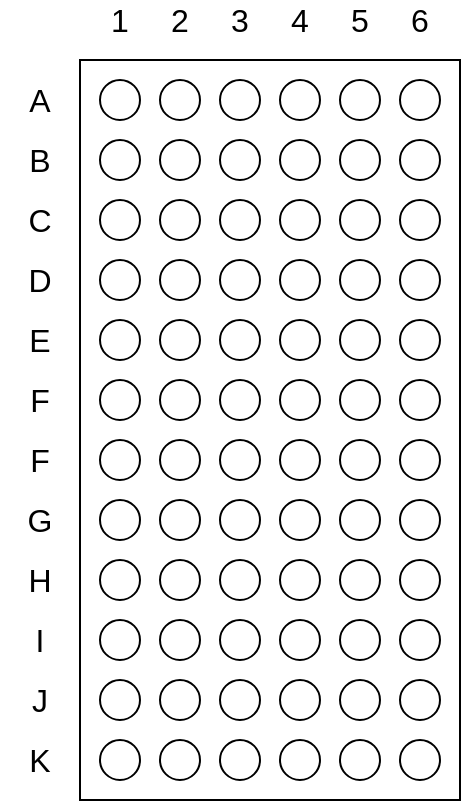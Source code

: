 <mxfile version="20.8.1" type="github">
  <diagram id="ldtcjOp9RZMOsnM4YgLH" name="Page-1">
    <mxGraphModel dx="292" dy="677" grid="1" gridSize="10" guides="1" tooltips="1" connect="1" arrows="1" fold="1" page="0" pageScale="1" pageWidth="827" pageHeight="1169" math="0" shadow="0">
      <root>
        <mxCell id="0" />
        <mxCell id="1" parent="0" />
        <mxCell id="qduU26eSiMNXoxl_xI9t-118" value="" style="group" vertex="1" connectable="0" parent="1">
          <mxGeometry x="170" y="410" width="170" height="110" as="geometry" />
        </mxCell>
        <mxCell id="qduU26eSiMNXoxl_xI9t-5" value="" style="ellipse;whiteSpace=wrap;html=1;fontSize=16;fillColor=none;" vertex="1" parent="qduU26eSiMNXoxl_xI9t-118">
          <mxGeometry width="20" height="20" as="geometry" />
        </mxCell>
        <mxCell id="qduU26eSiMNXoxl_xI9t-13" value="" style="ellipse;whiteSpace=wrap;html=1;fontSize=16;fillColor=none;" vertex="1" parent="qduU26eSiMNXoxl_xI9t-118">
          <mxGeometry x="30" width="20" height="20" as="geometry" />
        </mxCell>
        <mxCell id="qduU26eSiMNXoxl_xI9t-15" value="" style="ellipse;whiteSpace=wrap;html=1;fontSize=16;fillColor=none;" vertex="1" parent="qduU26eSiMNXoxl_xI9t-118">
          <mxGeometry x="60" width="20" height="20" as="geometry" />
        </mxCell>
        <mxCell id="qduU26eSiMNXoxl_xI9t-21" value="" style="ellipse;whiteSpace=wrap;html=1;fontSize=16;fillColor=none;" vertex="1" parent="qduU26eSiMNXoxl_xI9t-118">
          <mxGeometry x="90" width="20" height="20" as="geometry" />
        </mxCell>
        <mxCell id="qduU26eSiMNXoxl_xI9t-22" value="" style="ellipse;whiteSpace=wrap;html=1;fontSize=16;fillColor=none;" vertex="1" parent="qduU26eSiMNXoxl_xI9t-118">
          <mxGeometry x="120" width="20" height="20" as="geometry" />
        </mxCell>
        <mxCell id="qduU26eSiMNXoxl_xI9t-23" value="" style="ellipse;whiteSpace=wrap;html=1;fontSize=16;fillColor=none;" vertex="1" parent="qduU26eSiMNXoxl_xI9t-118">
          <mxGeometry x="150" width="20" height="20" as="geometry" />
        </mxCell>
        <mxCell id="qduU26eSiMNXoxl_xI9t-28" value="" style="ellipse;whiteSpace=wrap;html=1;fontSize=16;fillColor=none;" vertex="1" parent="qduU26eSiMNXoxl_xI9t-118">
          <mxGeometry y="30" width="20" height="20" as="geometry" />
        </mxCell>
        <mxCell id="qduU26eSiMNXoxl_xI9t-29" value="" style="ellipse;whiteSpace=wrap;html=1;fontSize=16;fillColor=none;" vertex="1" parent="qduU26eSiMNXoxl_xI9t-118">
          <mxGeometry x="30" y="30" width="20" height="20" as="geometry" />
        </mxCell>
        <mxCell id="qduU26eSiMNXoxl_xI9t-30" value="" style="ellipse;whiteSpace=wrap;html=1;fontSize=16;fillColor=none;direction=west;" vertex="1" parent="qduU26eSiMNXoxl_xI9t-118">
          <mxGeometry x="60" y="30" width="20" height="20" as="geometry" />
        </mxCell>
        <mxCell id="qduU26eSiMNXoxl_xI9t-31" value="" style="ellipse;whiteSpace=wrap;html=1;fontSize=16;fillColor=none;" vertex="1" parent="qduU26eSiMNXoxl_xI9t-118">
          <mxGeometry x="90" y="30" width="20" height="20" as="geometry" />
        </mxCell>
        <mxCell id="qduU26eSiMNXoxl_xI9t-32" value="" style="ellipse;whiteSpace=wrap;html=1;fontSize=16;fillColor=none;" vertex="1" parent="qduU26eSiMNXoxl_xI9t-118">
          <mxGeometry x="120" y="30" width="20" height="20" as="geometry" />
        </mxCell>
        <mxCell id="qduU26eSiMNXoxl_xI9t-37" value="" style="ellipse;whiteSpace=wrap;html=1;fontSize=16;fillColor=none;" vertex="1" parent="qduU26eSiMNXoxl_xI9t-118">
          <mxGeometry x="150" y="30" width="20" height="20" as="geometry" />
        </mxCell>
        <mxCell id="qduU26eSiMNXoxl_xI9t-51" value="" style="ellipse;whiteSpace=wrap;html=1;fontSize=16;fillColor=none;" vertex="1" parent="qduU26eSiMNXoxl_xI9t-118">
          <mxGeometry y="60" width="20" height="20" as="geometry" />
        </mxCell>
        <mxCell id="qduU26eSiMNXoxl_xI9t-52" value="" style="ellipse;whiteSpace=wrap;html=1;fontSize=16;fillColor=none;" vertex="1" parent="qduU26eSiMNXoxl_xI9t-118">
          <mxGeometry x="30" y="60" width="20" height="20" as="geometry" />
        </mxCell>
        <mxCell id="qduU26eSiMNXoxl_xI9t-53" value="" style="ellipse;whiteSpace=wrap;html=1;fontSize=16;fillColor=none;" vertex="1" parent="qduU26eSiMNXoxl_xI9t-118">
          <mxGeometry x="60" y="60" width="20" height="20" as="geometry" />
        </mxCell>
        <mxCell id="qduU26eSiMNXoxl_xI9t-54" value="" style="ellipse;whiteSpace=wrap;html=1;fontSize=16;fillColor=none;" vertex="1" parent="qduU26eSiMNXoxl_xI9t-118">
          <mxGeometry x="90" y="60" width="20" height="20" as="geometry" />
        </mxCell>
        <mxCell id="qduU26eSiMNXoxl_xI9t-55" value="" style="ellipse;whiteSpace=wrap;html=1;fontSize=16;fillColor=none;" vertex="1" parent="qduU26eSiMNXoxl_xI9t-118">
          <mxGeometry x="120" y="60" width="20" height="20" as="geometry" />
        </mxCell>
        <mxCell id="qduU26eSiMNXoxl_xI9t-56" value="" style="ellipse;whiteSpace=wrap;html=1;fontSize=16;fillColor=none;" vertex="1" parent="qduU26eSiMNXoxl_xI9t-118">
          <mxGeometry x="150" y="60" width="20" height="20" as="geometry" />
        </mxCell>
        <mxCell id="qduU26eSiMNXoxl_xI9t-57" value="" style="ellipse;whiteSpace=wrap;html=1;fontSize=16;fillColor=none;" vertex="1" parent="qduU26eSiMNXoxl_xI9t-118">
          <mxGeometry y="90" width="20" height="20" as="geometry" />
        </mxCell>
        <mxCell id="qduU26eSiMNXoxl_xI9t-58" value="" style="ellipse;whiteSpace=wrap;html=1;fontSize=16;fillColor=none;" vertex="1" parent="qduU26eSiMNXoxl_xI9t-118">
          <mxGeometry x="30" y="90" width="20" height="20" as="geometry" />
        </mxCell>
        <mxCell id="qduU26eSiMNXoxl_xI9t-59" value="" style="ellipse;whiteSpace=wrap;html=1;fontSize=16;fillColor=none;direction=west;" vertex="1" parent="qduU26eSiMNXoxl_xI9t-118">
          <mxGeometry x="60" y="90" width="20" height="20" as="geometry" />
        </mxCell>
        <mxCell id="qduU26eSiMNXoxl_xI9t-60" value="" style="ellipse;whiteSpace=wrap;html=1;fontSize=16;fillColor=none;" vertex="1" parent="qduU26eSiMNXoxl_xI9t-118">
          <mxGeometry x="90" y="90" width="20" height="20" as="geometry" />
        </mxCell>
        <mxCell id="qduU26eSiMNXoxl_xI9t-61" value="" style="ellipse;whiteSpace=wrap;html=1;fontSize=16;fillColor=none;" vertex="1" parent="qduU26eSiMNXoxl_xI9t-118">
          <mxGeometry x="120" y="90" width="20" height="20" as="geometry" />
        </mxCell>
        <mxCell id="qduU26eSiMNXoxl_xI9t-62" value="" style="ellipse;whiteSpace=wrap;html=1;fontSize=16;fillColor=none;" vertex="1" parent="qduU26eSiMNXoxl_xI9t-118">
          <mxGeometry x="150" y="90" width="20" height="20" as="geometry" />
        </mxCell>
        <mxCell id="qduU26eSiMNXoxl_xI9t-119" value="" style="group" vertex="1" connectable="0" parent="1">
          <mxGeometry x="170" y="530" width="170" height="110" as="geometry" />
        </mxCell>
        <mxCell id="qduU26eSiMNXoxl_xI9t-120" value="" style="ellipse;whiteSpace=wrap;html=1;fontSize=16;fillColor=none;" vertex="1" parent="qduU26eSiMNXoxl_xI9t-119">
          <mxGeometry width="20" height="20" as="geometry" />
        </mxCell>
        <mxCell id="qduU26eSiMNXoxl_xI9t-121" value="" style="ellipse;whiteSpace=wrap;html=1;fontSize=16;fillColor=none;" vertex="1" parent="qduU26eSiMNXoxl_xI9t-119">
          <mxGeometry x="30" width="20" height="20" as="geometry" />
        </mxCell>
        <mxCell id="qduU26eSiMNXoxl_xI9t-122" value="" style="ellipse;whiteSpace=wrap;html=1;fontSize=16;fillColor=none;" vertex="1" parent="qduU26eSiMNXoxl_xI9t-119">
          <mxGeometry x="60" width="20" height="20" as="geometry" />
        </mxCell>
        <mxCell id="qduU26eSiMNXoxl_xI9t-123" value="" style="ellipse;whiteSpace=wrap;html=1;fontSize=16;fillColor=none;" vertex="1" parent="qduU26eSiMNXoxl_xI9t-119">
          <mxGeometry x="90" width="20" height="20" as="geometry" />
        </mxCell>
        <mxCell id="qduU26eSiMNXoxl_xI9t-124" value="" style="ellipse;whiteSpace=wrap;html=1;fontSize=16;fillColor=none;" vertex="1" parent="qduU26eSiMNXoxl_xI9t-119">
          <mxGeometry x="120" width="20" height="20" as="geometry" />
        </mxCell>
        <mxCell id="qduU26eSiMNXoxl_xI9t-125" value="" style="ellipse;whiteSpace=wrap;html=1;fontSize=16;fillColor=none;" vertex="1" parent="qduU26eSiMNXoxl_xI9t-119">
          <mxGeometry x="150" width="20" height="20" as="geometry" />
        </mxCell>
        <mxCell id="qduU26eSiMNXoxl_xI9t-126" value="" style="ellipse;whiteSpace=wrap;html=1;fontSize=16;fillColor=none;" vertex="1" parent="qduU26eSiMNXoxl_xI9t-119">
          <mxGeometry y="30.0" width="20" height="20" as="geometry" />
        </mxCell>
        <mxCell id="qduU26eSiMNXoxl_xI9t-127" value="" style="ellipse;whiteSpace=wrap;html=1;fontSize=16;fillColor=none;" vertex="1" parent="qduU26eSiMNXoxl_xI9t-119">
          <mxGeometry x="30" y="30.0" width="20" height="20" as="geometry" />
        </mxCell>
        <mxCell id="qduU26eSiMNXoxl_xI9t-128" value="" style="ellipse;whiteSpace=wrap;html=1;fontSize=16;fillColor=none;direction=west;" vertex="1" parent="qduU26eSiMNXoxl_xI9t-119">
          <mxGeometry x="60" y="30.0" width="20" height="20" as="geometry" />
        </mxCell>
        <mxCell id="qduU26eSiMNXoxl_xI9t-129" value="" style="ellipse;whiteSpace=wrap;html=1;fontSize=16;fillColor=none;" vertex="1" parent="qduU26eSiMNXoxl_xI9t-119">
          <mxGeometry x="90" y="30.0" width="20" height="20" as="geometry" />
        </mxCell>
        <mxCell id="qduU26eSiMNXoxl_xI9t-130" value="" style="ellipse;whiteSpace=wrap;html=1;fontSize=16;fillColor=none;" vertex="1" parent="qduU26eSiMNXoxl_xI9t-119">
          <mxGeometry x="120" y="30.0" width="20" height="20" as="geometry" />
        </mxCell>
        <mxCell id="qduU26eSiMNXoxl_xI9t-131" value="" style="ellipse;whiteSpace=wrap;html=1;fontSize=16;fillColor=none;" vertex="1" parent="qduU26eSiMNXoxl_xI9t-119">
          <mxGeometry x="150" y="30.0" width="20" height="20" as="geometry" />
        </mxCell>
        <mxCell id="qduU26eSiMNXoxl_xI9t-132" value="" style="ellipse;whiteSpace=wrap;html=1;fontSize=16;fillColor=none;" vertex="1" parent="qduU26eSiMNXoxl_xI9t-119">
          <mxGeometry y="60.0" width="20" height="20" as="geometry" />
        </mxCell>
        <mxCell id="qduU26eSiMNXoxl_xI9t-133" value="" style="ellipse;whiteSpace=wrap;html=1;fontSize=16;fillColor=none;" vertex="1" parent="qduU26eSiMNXoxl_xI9t-119">
          <mxGeometry x="30" y="60.0" width="20" height="20" as="geometry" />
        </mxCell>
        <mxCell id="qduU26eSiMNXoxl_xI9t-134" value="" style="ellipse;whiteSpace=wrap;html=1;fontSize=16;fillColor=none;" vertex="1" parent="qduU26eSiMNXoxl_xI9t-119">
          <mxGeometry x="60" y="60.0" width="20" height="20" as="geometry" />
        </mxCell>
        <mxCell id="qduU26eSiMNXoxl_xI9t-135" value="" style="ellipse;whiteSpace=wrap;html=1;fontSize=16;fillColor=none;" vertex="1" parent="qduU26eSiMNXoxl_xI9t-119">
          <mxGeometry x="90" y="60.0" width="20" height="20" as="geometry" />
        </mxCell>
        <mxCell id="qduU26eSiMNXoxl_xI9t-136" value="" style="ellipse;whiteSpace=wrap;html=1;fontSize=16;fillColor=none;" vertex="1" parent="qduU26eSiMNXoxl_xI9t-119">
          <mxGeometry x="120" y="60.0" width="20" height="20" as="geometry" />
        </mxCell>
        <mxCell id="qduU26eSiMNXoxl_xI9t-137" value="" style="ellipse;whiteSpace=wrap;html=1;fontSize=16;fillColor=none;" vertex="1" parent="qduU26eSiMNXoxl_xI9t-119">
          <mxGeometry x="150" y="60.0" width="20" height="20" as="geometry" />
        </mxCell>
        <mxCell id="qduU26eSiMNXoxl_xI9t-138" value="" style="ellipse;whiteSpace=wrap;html=1;fontSize=16;fillColor=none;" vertex="1" parent="qduU26eSiMNXoxl_xI9t-119">
          <mxGeometry y="90" width="20" height="20" as="geometry" />
        </mxCell>
        <mxCell id="qduU26eSiMNXoxl_xI9t-139" value="" style="ellipse;whiteSpace=wrap;html=1;fontSize=16;fillColor=none;" vertex="1" parent="qduU26eSiMNXoxl_xI9t-119">
          <mxGeometry x="30" y="90" width="20" height="20" as="geometry" />
        </mxCell>
        <mxCell id="qduU26eSiMNXoxl_xI9t-140" value="" style="ellipse;whiteSpace=wrap;html=1;fontSize=16;fillColor=none;direction=west;" vertex="1" parent="qduU26eSiMNXoxl_xI9t-119">
          <mxGeometry x="60" y="90" width="20" height="20" as="geometry" />
        </mxCell>
        <mxCell id="qduU26eSiMNXoxl_xI9t-141" value="" style="ellipse;whiteSpace=wrap;html=1;fontSize=16;fillColor=none;" vertex="1" parent="qduU26eSiMNXoxl_xI9t-119">
          <mxGeometry x="90" y="90" width="20" height="20" as="geometry" />
        </mxCell>
        <mxCell id="qduU26eSiMNXoxl_xI9t-142" value="" style="ellipse;whiteSpace=wrap;html=1;fontSize=16;fillColor=none;" vertex="1" parent="qduU26eSiMNXoxl_xI9t-119">
          <mxGeometry x="120" y="90" width="20" height="20" as="geometry" />
        </mxCell>
        <mxCell id="qduU26eSiMNXoxl_xI9t-143" value="" style="ellipse;whiteSpace=wrap;html=1;fontSize=16;fillColor=none;" vertex="1" parent="qduU26eSiMNXoxl_xI9t-119">
          <mxGeometry x="150" y="90" width="20" height="20" as="geometry" />
        </mxCell>
        <mxCell id="qduU26eSiMNXoxl_xI9t-145" value="" style="group" vertex="1" connectable="0" parent="1">
          <mxGeometry x="170" y="650" width="170" height="110" as="geometry" />
        </mxCell>
        <mxCell id="qduU26eSiMNXoxl_xI9t-146" value="" style="ellipse;whiteSpace=wrap;html=1;fontSize=16;fillColor=none;" vertex="1" parent="qduU26eSiMNXoxl_xI9t-145">
          <mxGeometry width="20" height="20.0" as="geometry" />
        </mxCell>
        <mxCell id="qduU26eSiMNXoxl_xI9t-147" value="" style="ellipse;whiteSpace=wrap;html=1;fontSize=16;fillColor=none;" vertex="1" parent="qduU26eSiMNXoxl_xI9t-145">
          <mxGeometry x="30" width="20" height="20.0" as="geometry" />
        </mxCell>
        <mxCell id="qduU26eSiMNXoxl_xI9t-148" value="" style="ellipse;whiteSpace=wrap;html=1;fontSize=16;fillColor=none;" vertex="1" parent="qduU26eSiMNXoxl_xI9t-145">
          <mxGeometry x="60" width="20" height="20.0" as="geometry" />
        </mxCell>
        <mxCell id="qduU26eSiMNXoxl_xI9t-149" value="" style="ellipse;whiteSpace=wrap;html=1;fontSize=16;fillColor=none;" vertex="1" parent="qduU26eSiMNXoxl_xI9t-145">
          <mxGeometry x="90" width="20" height="20.0" as="geometry" />
        </mxCell>
        <mxCell id="qduU26eSiMNXoxl_xI9t-150" value="" style="ellipse;whiteSpace=wrap;html=1;fontSize=16;fillColor=none;" vertex="1" parent="qduU26eSiMNXoxl_xI9t-145">
          <mxGeometry x="120" width="20" height="20.0" as="geometry" />
        </mxCell>
        <mxCell id="qduU26eSiMNXoxl_xI9t-151" value="" style="ellipse;whiteSpace=wrap;html=1;fontSize=16;fillColor=none;" vertex="1" parent="qduU26eSiMNXoxl_xI9t-145">
          <mxGeometry x="150" width="20" height="20.0" as="geometry" />
        </mxCell>
        <mxCell id="qduU26eSiMNXoxl_xI9t-152" value="" style="ellipse;whiteSpace=wrap;html=1;fontSize=16;fillColor=none;" vertex="1" parent="qduU26eSiMNXoxl_xI9t-145">
          <mxGeometry y="30.0" width="20" height="20.0" as="geometry" />
        </mxCell>
        <mxCell id="qduU26eSiMNXoxl_xI9t-153" value="" style="ellipse;whiteSpace=wrap;html=1;fontSize=16;fillColor=none;" vertex="1" parent="qduU26eSiMNXoxl_xI9t-145">
          <mxGeometry x="30" y="30.0" width="20" height="20.0" as="geometry" />
        </mxCell>
        <mxCell id="qduU26eSiMNXoxl_xI9t-154" value="" style="ellipse;whiteSpace=wrap;html=1;fontSize=16;fillColor=none;direction=west;" vertex="1" parent="qduU26eSiMNXoxl_xI9t-145">
          <mxGeometry x="60" y="30.0" width="20" height="20.0" as="geometry" />
        </mxCell>
        <mxCell id="qduU26eSiMNXoxl_xI9t-155" value="" style="ellipse;whiteSpace=wrap;html=1;fontSize=16;fillColor=none;" vertex="1" parent="qduU26eSiMNXoxl_xI9t-145">
          <mxGeometry x="90" y="30.0" width="20" height="20.0" as="geometry" />
        </mxCell>
        <mxCell id="qduU26eSiMNXoxl_xI9t-156" value="" style="ellipse;whiteSpace=wrap;html=1;fontSize=16;fillColor=none;" vertex="1" parent="qduU26eSiMNXoxl_xI9t-145">
          <mxGeometry x="120" y="30.0" width="20" height="20.0" as="geometry" />
        </mxCell>
        <mxCell id="qduU26eSiMNXoxl_xI9t-157" value="" style="ellipse;whiteSpace=wrap;html=1;fontSize=16;fillColor=none;" vertex="1" parent="qduU26eSiMNXoxl_xI9t-145">
          <mxGeometry x="150" y="30.0" width="20" height="20.0" as="geometry" />
        </mxCell>
        <mxCell id="qduU26eSiMNXoxl_xI9t-158" value="" style="ellipse;whiteSpace=wrap;html=1;fontSize=16;fillColor=none;" vertex="1" parent="qduU26eSiMNXoxl_xI9t-145">
          <mxGeometry y="60.0" width="20" height="20.0" as="geometry" />
        </mxCell>
        <mxCell id="qduU26eSiMNXoxl_xI9t-159" value="" style="ellipse;whiteSpace=wrap;html=1;fontSize=16;fillColor=none;" vertex="1" parent="qduU26eSiMNXoxl_xI9t-145">
          <mxGeometry x="30" y="60.0" width="20" height="20.0" as="geometry" />
        </mxCell>
        <mxCell id="qduU26eSiMNXoxl_xI9t-160" value="" style="ellipse;whiteSpace=wrap;html=1;fontSize=16;fillColor=none;" vertex="1" parent="qduU26eSiMNXoxl_xI9t-145">
          <mxGeometry x="60" y="60.0" width="20" height="20.0" as="geometry" />
        </mxCell>
        <mxCell id="qduU26eSiMNXoxl_xI9t-161" value="" style="ellipse;whiteSpace=wrap;html=1;fontSize=16;fillColor=none;" vertex="1" parent="qduU26eSiMNXoxl_xI9t-145">
          <mxGeometry x="90" y="60.0" width="20" height="20.0" as="geometry" />
        </mxCell>
        <mxCell id="qduU26eSiMNXoxl_xI9t-162" value="" style="ellipse;whiteSpace=wrap;html=1;fontSize=16;fillColor=none;" vertex="1" parent="qduU26eSiMNXoxl_xI9t-145">
          <mxGeometry x="120" y="60.0" width="20" height="20.0" as="geometry" />
        </mxCell>
        <mxCell id="qduU26eSiMNXoxl_xI9t-163" value="" style="ellipse;whiteSpace=wrap;html=1;fontSize=16;fillColor=none;" vertex="1" parent="qduU26eSiMNXoxl_xI9t-145">
          <mxGeometry x="150" y="60.0" width="20" height="20.0" as="geometry" />
        </mxCell>
        <mxCell id="qduU26eSiMNXoxl_xI9t-164" value="" style="ellipse;whiteSpace=wrap;html=1;fontSize=16;fillColor=none;" vertex="1" parent="qduU26eSiMNXoxl_xI9t-145">
          <mxGeometry y="90.0" width="20" height="20.0" as="geometry" />
        </mxCell>
        <mxCell id="qduU26eSiMNXoxl_xI9t-165" value="" style="ellipse;whiteSpace=wrap;html=1;fontSize=16;fillColor=none;" vertex="1" parent="qduU26eSiMNXoxl_xI9t-145">
          <mxGeometry x="30" y="90.0" width="20" height="20.0" as="geometry" />
        </mxCell>
        <mxCell id="qduU26eSiMNXoxl_xI9t-166" value="" style="ellipse;whiteSpace=wrap;html=1;fontSize=16;fillColor=none;direction=west;" vertex="1" parent="qduU26eSiMNXoxl_xI9t-145">
          <mxGeometry x="60" y="90.0" width="20" height="20.0" as="geometry" />
        </mxCell>
        <mxCell id="qduU26eSiMNXoxl_xI9t-167" value="" style="ellipse;whiteSpace=wrap;html=1;fontSize=16;fillColor=none;" vertex="1" parent="qduU26eSiMNXoxl_xI9t-145">
          <mxGeometry x="90" y="90.0" width="20" height="20.0" as="geometry" />
        </mxCell>
        <mxCell id="qduU26eSiMNXoxl_xI9t-168" value="" style="ellipse;whiteSpace=wrap;html=1;fontSize=16;fillColor=none;" vertex="1" parent="qduU26eSiMNXoxl_xI9t-145">
          <mxGeometry x="120" y="90.0" width="20" height="20.0" as="geometry" />
        </mxCell>
        <mxCell id="qduU26eSiMNXoxl_xI9t-169" value="" style="ellipse;whiteSpace=wrap;html=1;fontSize=16;fillColor=none;" vertex="1" parent="qduU26eSiMNXoxl_xI9t-145">
          <mxGeometry x="150" y="90.0" width="20" height="20.0" as="geometry" />
        </mxCell>
        <mxCell id="qduU26eSiMNXoxl_xI9t-171" value="" style="rounded=0;whiteSpace=wrap;html=1;fontSize=16;fillColor=none;" vertex="1" parent="1">
          <mxGeometry x="160" y="400" width="190" height="370" as="geometry" />
        </mxCell>
        <mxCell id="qduU26eSiMNXoxl_xI9t-172" value="A" style="text;strokeColor=none;fillColor=none;html=1;align=center;verticalAlign=middle;whiteSpace=wrap;rounded=0;fontSize=16;" vertex="1" parent="1">
          <mxGeometry x="120" y="410" width="40" height="20" as="geometry" />
        </mxCell>
        <mxCell id="qduU26eSiMNXoxl_xI9t-175" value="B" style="text;strokeColor=none;fillColor=none;html=1;align=center;verticalAlign=middle;whiteSpace=wrap;rounded=0;fontSize=16;" vertex="1" parent="1">
          <mxGeometry x="120" y="440" width="40" height="20" as="geometry" />
        </mxCell>
        <mxCell id="qduU26eSiMNXoxl_xI9t-176" value="C" style="text;strokeColor=none;fillColor=none;html=1;align=center;verticalAlign=middle;whiteSpace=wrap;rounded=0;fontSize=16;" vertex="1" parent="1">
          <mxGeometry x="120" y="470" width="40" height="20" as="geometry" />
        </mxCell>
        <mxCell id="qduU26eSiMNXoxl_xI9t-177" value="D" style="text;strokeColor=none;fillColor=none;html=1;align=center;verticalAlign=middle;whiteSpace=wrap;rounded=0;fontSize=16;" vertex="1" parent="1">
          <mxGeometry x="120" y="500" width="40" height="20" as="geometry" />
        </mxCell>
        <mxCell id="qduU26eSiMNXoxl_xI9t-178" value="E" style="text;strokeColor=none;fillColor=none;html=1;align=center;verticalAlign=middle;whiteSpace=wrap;rounded=0;fontSize=16;" vertex="1" parent="1">
          <mxGeometry x="120" y="530" width="40" height="20" as="geometry" />
        </mxCell>
        <mxCell id="qduU26eSiMNXoxl_xI9t-179" value="F" style="text;strokeColor=none;fillColor=none;html=1;align=center;verticalAlign=middle;whiteSpace=wrap;rounded=0;fontSize=16;" vertex="1" parent="1">
          <mxGeometry x="120" y="560" width="40" height="20" as="geometry" />
        </mxCell>
        <mxCell id="qduU26eSiMNXoxl_xI9t-180" value="F" style="text;strokeColor=none;fillColor=none;html=1;align=center;verticalAlign=middle;whiteSpace=wrap;rounded=0;fontSize=16;" vertex="1" parent="1">
          <mxGeometry x="120" y="590" width="40" height="20" as="geometry" />
        </mxCell>
        <mxCell id="qduU26eSiMNXoxl_xI9t-181" value="G" style="text;strokeColor=none;fillColor=none;html=1;align=center;verticalAlign=middle;whiteSpace=wrap;rounded=0;fontSize=16;" vertex="1" parent="1">
          <mxGeometry x="120" y="620" width="40" height="20" as="geometry" />
        </mxCell>
        <mxCell id="qduU26eSiMNXoxl_xI9t-183" value="H" style="text;strokeColor=none;fillColor=none;html=1;align=center;verticalAlign=middle;whiteSpace=wrap;rounded=0;fontSize=16;" vertex="1" parent="1">
          <mxGeometry x="120" y="650" width="40" height="20" as="geometry" />
        </mxCell>
        <mxCell id="qduU26eSiMNXoxl_xI9t-184" value="I" style="text;strokeColor=none;fillColor=none;html=1;align=center;verticalAlign=middle;whiteSpace=wrap;rounded=0;fontSize=16;" vertex="1" parent="1">
          <mxGeometry x="120" y="680" width="40" height="20" as="geometry" />
        </mxCell>
        <mxCell id="qduU26eSiMNXoxl_xI9t-185" value="J" style="text;strokeColor=none;fillColor=none;html=1;align=center;verticalAlign=middle;whiteSpace=wrap;rounded=0;fontSize=16;" vertex="1" parent="1">
          <mxGeometry x="120" y="710" width="40" height="20" as="geometry" />
        </mxCell>
        <mxCell id="qduU26eSiMNXoxl_xI9t-186" value="K" style="text;strokeColor=none;fillColor=none;html=1;align=center;verticalAlign=middle;whiteSpace=wrap;rounded=0;fontSize=16;" vertex="1" parent="1">
          <mxGeometry x="120" y="740" width="40" height="20" as="geometry" />
        </mxCell>
        <mxCell id="qduU26eSiMNXoxl_xI9t-187" value="1" style="text;strokeColor=none;fillColor=none;html=1;align=center;verticalAlign=middle;whiteSpace=wrap;rounded=0;fontSize=16;" vertex="1" parent="1">
          <mxGeometry x="170" y="370" width="20" height="20" as="geometry" />
        </mxCell>
        <mxCell id="qduU26eSiMNXoxl_xI9t-191" value="2" style="text;strokeColor=none;fillColor=none;html=1;align=center;verticalAlign=middle;whiteSpace=wrap;rounded=0;fontSize=16;" vertex="1" parent="1">
          <mxGeometry x="200" y="370" width="20" height="20" as="geometry" />
        </mxCell>
        <mxCell id="qduU26eSiMNXoxl_xI9t-194" value="3" style="text;strokeColor=none;fillColor=none;html=1;align=center;verticalAlign=middle;whiteSpace=wrap;rounded=0;fontSize=16;" vertex="1" parent="1">
          <mxGeometry x="230" y="370" width="20" height="20" as="geometry" />
        </mxCell>
        <mxCell id="qduU26eSiMNXoxl_xI9t-196" value="4" style="text;strokeColor=none;fillColor=none;html=1;align=center;verticalAlign=middle;whiteSpace=wrap;rounded=0;fontSize=16;" vertex="1" parent="1">
          <mxGeometry x="260" y="370" width="20" height="20" as="geometry" />
        </mxCell>
        <mxCell id="qduU26eSiMNXoxl_xI9t-197" value="5" style="text;strokeColor=none;fillColor=none;html=1;align=center;verticalAlign=middle;whiteSpace=wrap;rounded=0;fontSize=16;" vertex="1" parent="1">
          <mxGeometry x="290" y="370" width="20" height="20" as="geometry" />
        </mxCell>
        <mxCell id="qduU26eSiMNXoxl_xI9t-198" value="6" style="text;strokeColor=none;fillColor=none;html=1;align=center;verticalAlign=middle;whiteSpace=wrap;rounded=0;fontSize=16;" vertex="1" parent="1">
          <mxGeometry x="320" y="370" width="20" height="20" as="geometry" />
        </mxCell>
      </root>
    </mxGraphModel>
  </diagram>
</mxfile>
